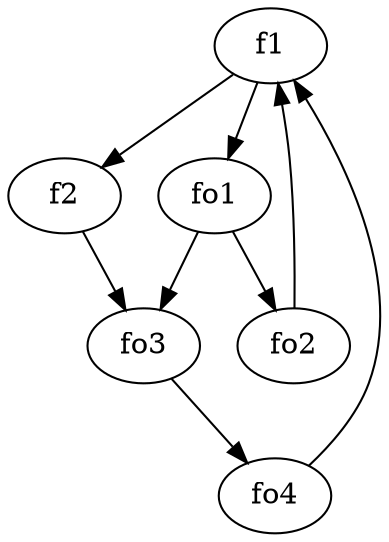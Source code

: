 strict digraph  {
f1;
f2;
fo1;
fo2;
fo3;
fo4;
f1 -> fo1  [weight=2];
f1 -> f2  [weight=2];
f2 -> fo3  [weight=2];
fo1 -> fo2  [weight=2];
fo1 -> fo3  [weight=2];
fo2 -> f1  [weight=2];
fo3 -> fo4  [weight=2];
fo4 -> f1  [weight=2];
}
